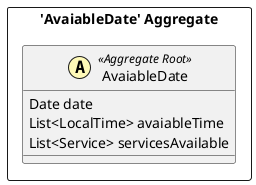 @startuml Avaiable_Date_Aggregate

skinparam componentStyle uml2

package "'AvaiableDate' Aggregate" <<Rectangle>> {
	class AvaiableDate <<(A,#fffab8) Aggregate Root>> {
		Date date
		List<LocalTime> avaiableTime
		List<Service> servicesAvailable
	}
}
@enduml